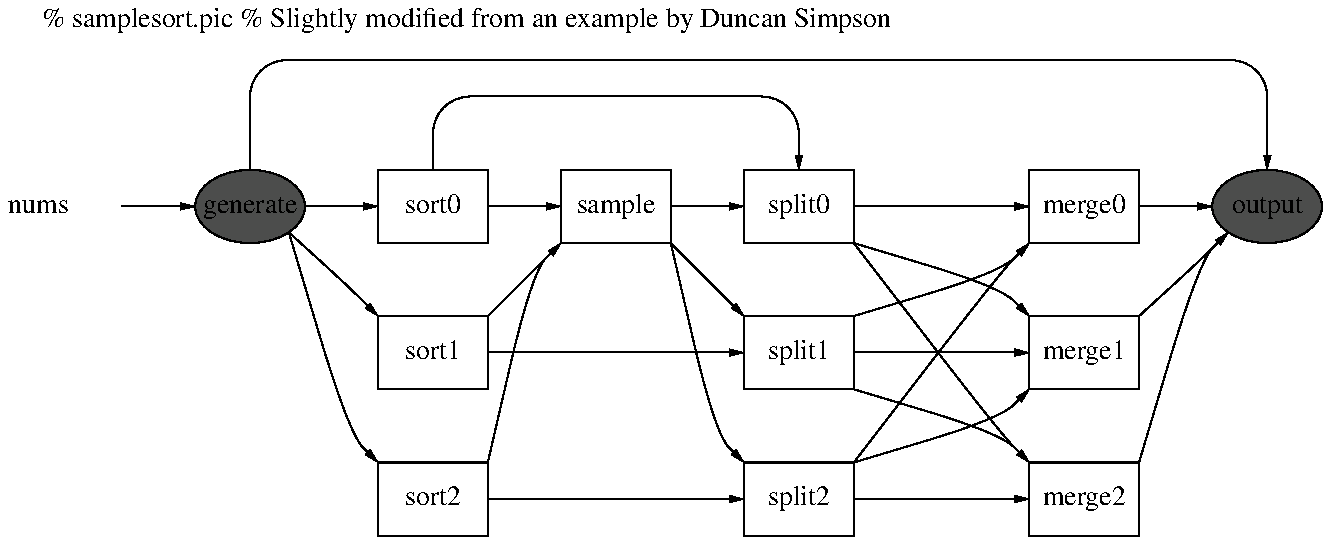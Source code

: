 % samplesort.pic
% Slightly modified from an example by Duncan Simpson
.PS
define boxen
{
  box sprintf("$2%g",0)
  { for i=1 to $1-1 do {
      move to last box .s
      move down
      box sprintf("$2%g",i) }
  } 
}

define splarrow
{
  { if ($1 .y < $2 .y) then {
      spline -> from $1 .ne to $2 .sw-(dist,dist) to $2 .sw } \
    else { if ($1 .y > $2 .y) then {
      spline -> from $1 .se to $2 .nw+(-dist,dist) to $2 .nw } \
    else { arrow from $1.e to $2.w } }
  }
}
	
define inarrows
{
  for i=$3 to $1+$3-1 do { splarrow(`i'th last box, $2) }
}

define outarrows
{
  for i=1 to $1 do { splarrow($2, `i'th last box) }
}


define merge_pattern
{
  for i=1 to $1 do {
    for j=1 to $1 do { splarrow(`j+$1'th last box,`i'th last box) } }
}

define bypass
{
  { move to $1 .n
    line up $3
    TL: arc up cw
    move to $2 .n
    line <- up $3
    TR: arc up
    line from TL .end to TR .end
  }
}

define sample
{
  oscale=scale
  natwidth=8.200
  scale=$2/natwidth*scale
  dist=0.2*scale
  [ 
    left
    line <-
    move left 0.4 "nums "
    right
    G: ellipse "generate" fill $3 with .w at last line .start
    move
    boxen($1,sort)
    outarrows($1, G)
    move
    S: box "sample"
    inarrows($1, S, 2)
    arrow
    boxen($1,split)
    outarrows($1,S)
    { for i=1 to $1-1 do {
        arrow from `i+$1+1'th last box .e to `i'th last box .w }
    } 
    bypass(`$1+$1+1'th last box, `$1'th last box, 0.25*scale)
    move right 1.2*scale
    boxen($1,merge)
    merge_pattern($1)
    move
    O: ellipse "output" fill $3
    inarrows($1, O, 1)
    bypass(G, O, 0.5*scale)
  ]
  scale=oscale
}

#down
#sample(3, 7.0, 0.3)
#box invis width last[].width sprintf("Figure is %.3f x %.3f inches", last[].width, last[].height)
#move
# dpic and pic use 0 for black, 1 for white
sample(3, 6.0, 1-0.3)
#box invis width last[].width sprintf("Figure is %.3f x %.3f inches", last[].width, last[].height)
.PE 
